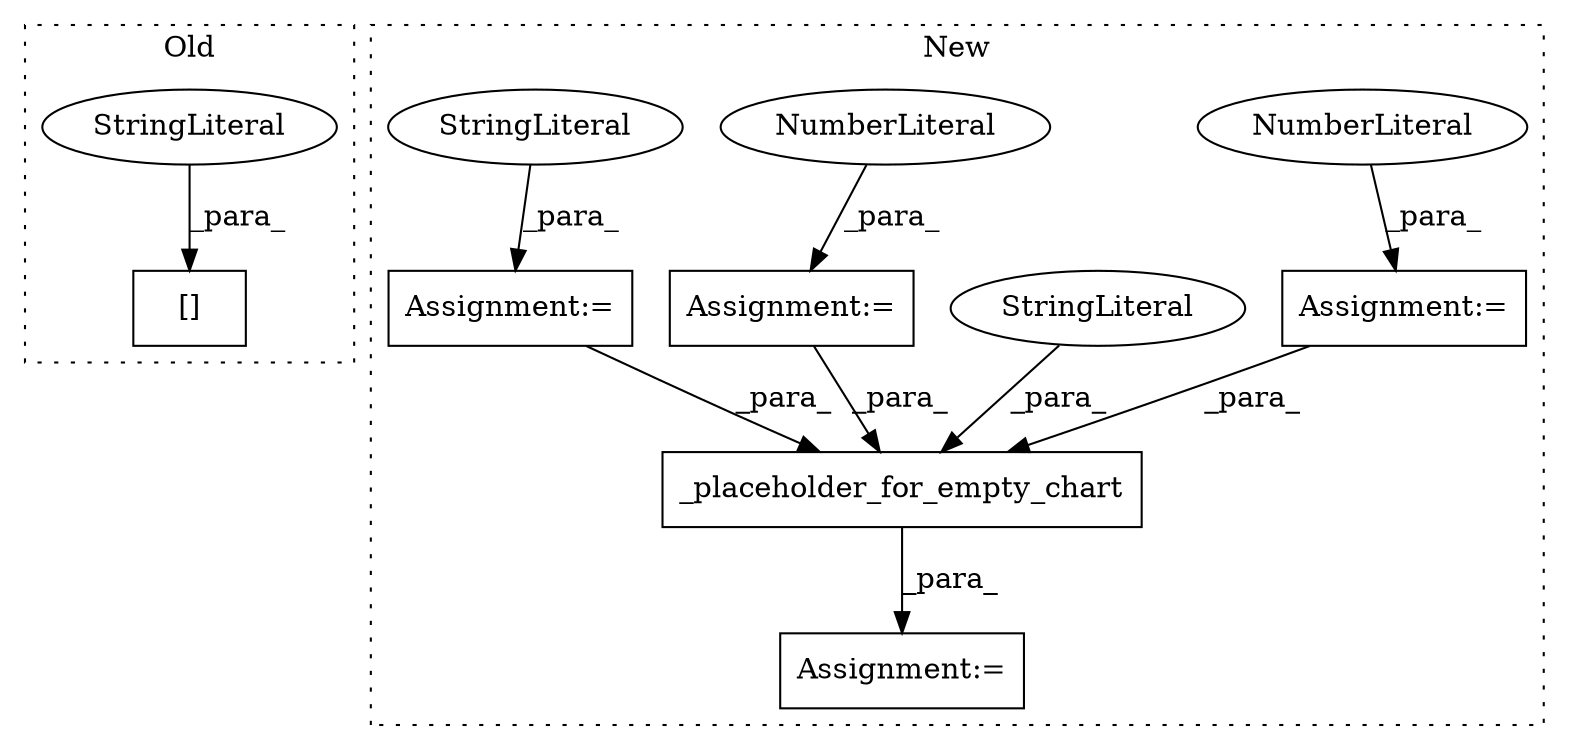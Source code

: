 digraph G {
subgraph cluster0 {
1 [label="[]" a="2" s="6875,6900" l="16,1" shape="box"];
7 [label="StringLiteral" a="45" s="6891" l="9" shape="ellipse"];
label = "Old";
style="dotted";
}
subgraph cluster1 {
2 [label="_placeholder_for_empty_chart" a="32" s="8301,8382" l="29,1" shape="box"];
3 [label="Assignment:=" a="7" s="8300" l="1" shape="box"];
4 [label="Assignment:=" a="7" s="7964" l="1" shape="box"];
5 [label="NumberLiteral" a="34" s="7965" l="3" shape="ellipse"];
6 [label="StringLiteral" a="45" s="8330" l="21" shape="ellipse"];
8 [label="Assignment:=" a="7" s="7980" l="1" shape="box"];
9 [label="NumberLiteral" a="34" s="7981" l="3" shape="ellipse"];
10 [label="Assignment:=" a="7" s="8039" l="1" shape="box"];
11 [label="StringLiteral" a="45" s="8040" l="35" shape="ellipse"];
label = "New";
style="dotted";
}
2 -> 3 [label="_para_"];
4 -> 2 [label="_para_"];
5 -> 4 [label="_para_"];
6 -> 2 [label="_para_"];
7 -> 1 [label="_para_"];
8 -> 2 [label="_para_"];
9 -> 8 [label="_para_"];
10 -> 2 [label="_para_"];
11 -> 10 [label="_para_"];
}